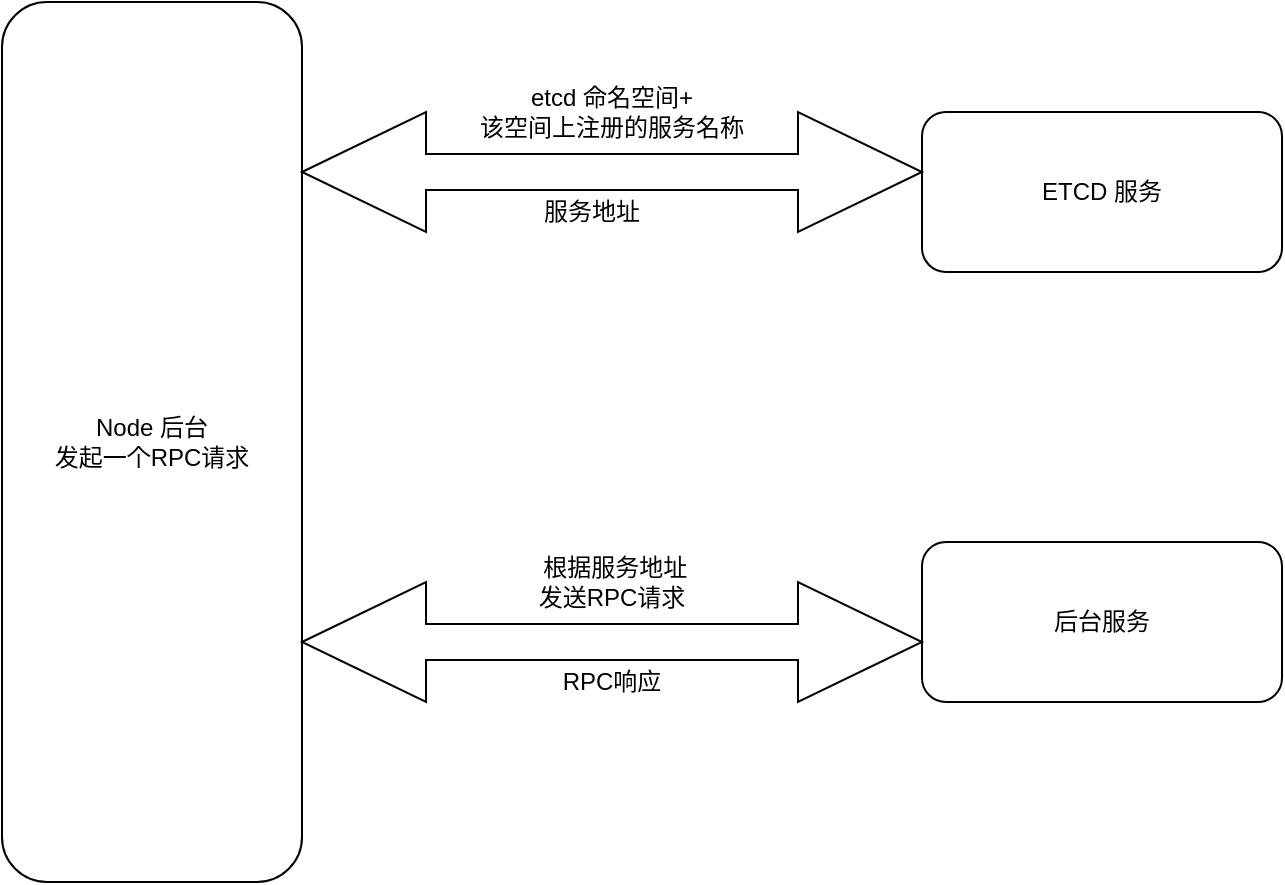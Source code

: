 <mxfile version="14.2.9" type="github">
  <diagram id="KGO9RCgu3UFrPwI6bHZ9" name="Page-1">
    <mxGraphModel dx="1172" dy="741" grid="1" gridSize="10" guides="1" tooltips="1" connect="1" arrows="1" fold="1" page="1" pageScale="1" pageWidth="827" pageHeight="1169" math="0" shadow="0">
      <root>
        <mxCell id="0" />
        <mxCell id="1" parent="0" />
        <mxCell id="x-1Xr5X_kJv5rw9ZrKIV-71" value="Node 后台&lt;br&gt;发起一个RPC请求" style="rounded=1;whiteSpace=wrap;html=1;" vertex="1" parent="1">
          <mxGeometry x="94" y="70" width="150" height="440" as="geometry" />
        </mxCell>
        <mxCell id="x-1Xr5X_kJv5rw9ZrKIV-72" value="ETCD 服务" style="rounded=1;whiteSpace=wrap;html=1;" vertex="1" parent="1">
          <mxGeometry x="554" y="125" width="180" height="80" as="geometry" />
        </mxCell>
        <mxCell id="x-1Xr5X_kJv5rw9ZrKIV-76" value="" style="shape=doubleArrow;whiteSpace=wrap;html=1;" vertex="1" parent="1">
          <mxGeometry x="244" y="125" width="310" height="60" as="geometry" />
        </mxCell>
        <mxCell id="x-1Xr5X_kJv5rw9ZrKIV-78" value="etcd 命名空间+&lt;br&gt;该空间上注册的服务名称" style="text;html=1;strokeColor=none;fillColor=none;align=center;verticalAlign=middle;whiteSpace=wrap;rounded=0;" vertex="1" parent="1">
          <mxGeometry x="304" y="120" width="190" height="10" as="geometry" />
        </mxCell>
        <mxCell id="x-1Xr5X_kJv5rw9ZrKIV-79" value="服务地址" style="text;html=1;strokeColor=none;fillColor=none;align=center;verticalAlign=middle;whiteSpace=wrap;rounded=0;" vertex="1" parent="1">
          <mxGeometry x="334" y="165" width="110" height="20" as="geometry" />
        </mxCell>
        <mxCell id="x-1Xr5X_kJv5rw9ZrKIV-80" value="后台服务" style="rounded=1;whiteSpace=wrap;html=1;" vertex="1" parent="1">
          <mxGeometry x="554" y="340" width="180" height="80" as="geometry" />
        </mxCell>
        <mxCell id="x-1Xr5X_kJv5rw9ZrKIV-81" value="" style="shape=doubleArrow;whiteSpace=wrap;html=1;" vertex="1" parent="1">
          <mxGeometry x="244" y="360" width="310" height="60" as="geometry" />
        </mxCell>
        <mxCell id="x-1Xr5X_kJv5rw9ZrKIV-82" value="&amp;nbsp;根据服务地址&lt;br&gt;发送RPC请求" style="text;html=1;strokeColor=none;fillColor=none;align=center;verticalAlign=middle;whiteSpace=wrap;rounded=0;" vertex="1" parent="1">
          <mxGeometry x="329" y="340" width="140" height="40" as="geometry" />
        </mxCell>
        <mxCell id="x-1Xr5X_kJv5rw9ZrKIV-83" value="RPC响应" style="text;html=1;strokeColor=none;fillColor=none;align=center;verticalAlign=middle;whiteSpace=wrap;rounded=0;" vertex="1" parent="1">
          <mxGeometry x="354" y="400" width="90" height="20" as="geometry" />
        </mxCell>
      </root>
    </mxGraphModel>
  </diagram>
</mxfile>
